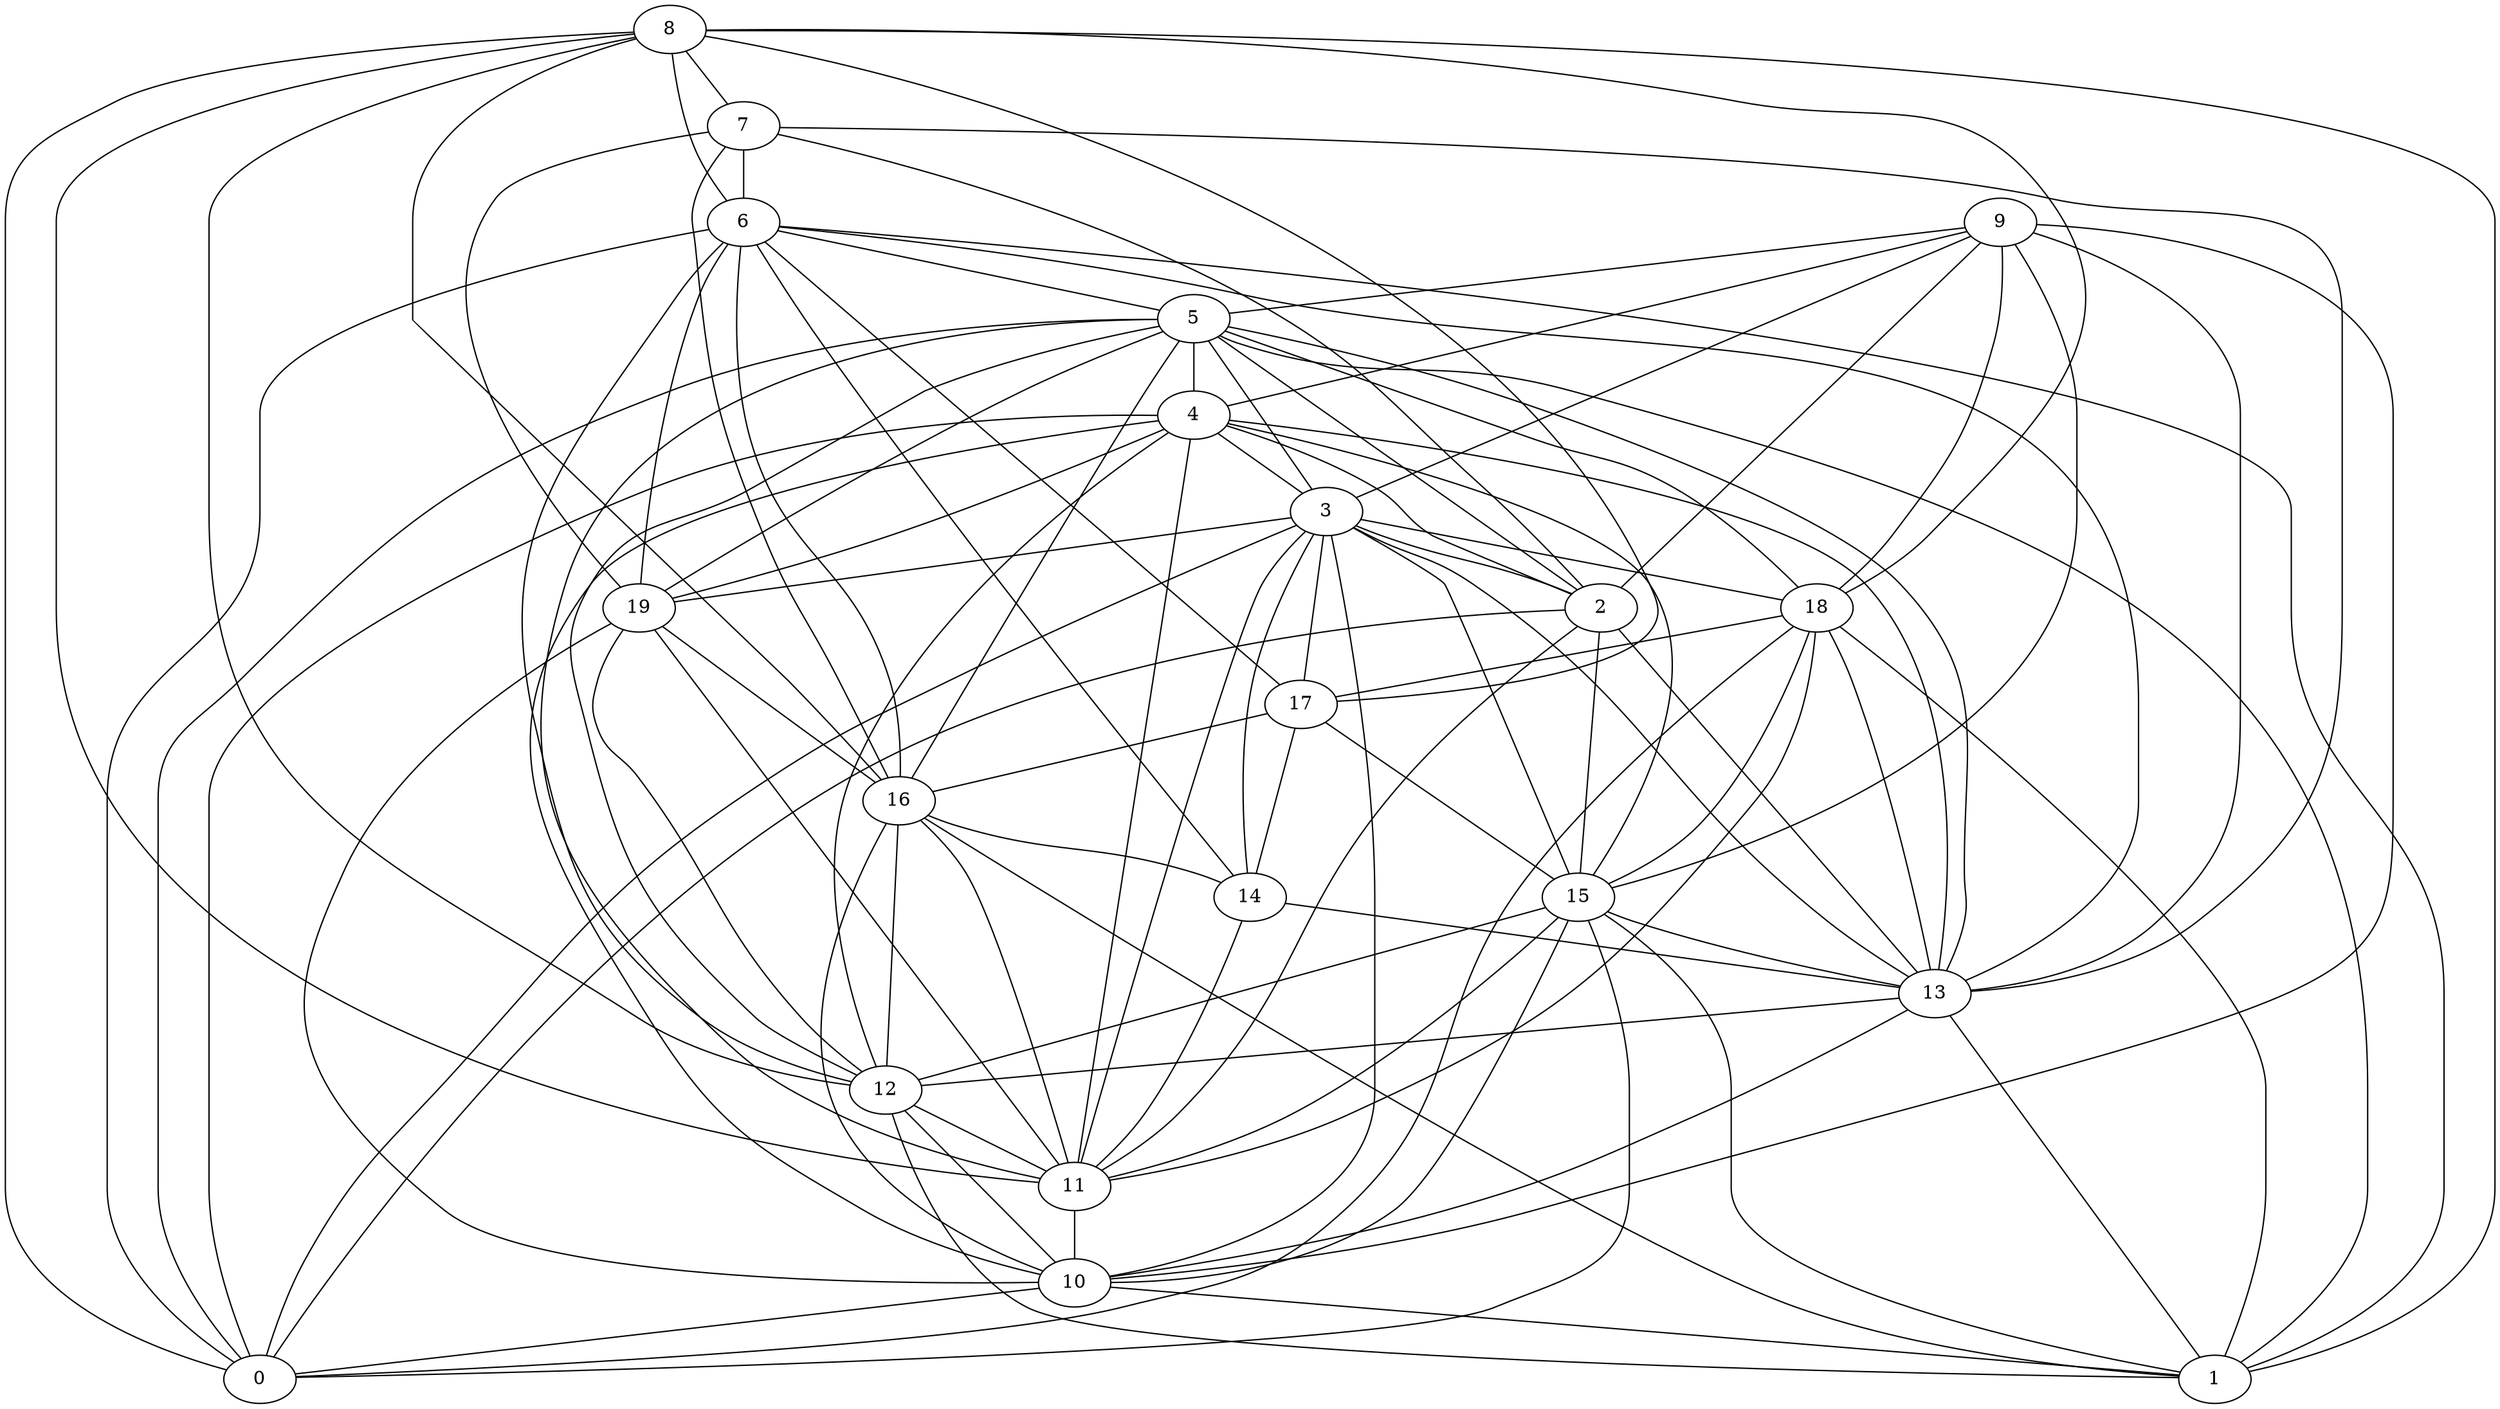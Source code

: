 digraph GG_graph {

subgraph G_graph {
edge [color = black]
"6" -> "12" [dir = none]
"6" -> "0" [dir = none]
"6" -> "1" [dir = none]
"6" -> "17" [dir = none]
"19" -> "12" [dir = none]
"19" -> "11" [dir = none]
"10" -> "0" [dir = none]
"9" -> "13" [dir = none]
"9" -> "15" [dir = none]
"14" -> "11" [dir = none]
"8" -> "0" [dir = none]
"8" -> "16" [dir = none]
"8" -> "12" [dir = none]
"8" -> "11" [dir = none]
"8" -> "18" [dir = none]
"4" -> "13" [dir = none]
"4" -> "3" [dir = none]
"4" -> "12" [dir = none]
"16" -> "11" [dir = none]
"16" -> "14" [dir = none]
"3" -> "11" [dir = none]
"3" -> "18" [dir = none]
"3" -> "19" [dir = none]
"3" -> "2" [dir = none]
"3" -> "10" [dir = none]
"3" -> "0" [dir = none]
"5" -> "11" [dir = none]
"5" -> "4" [dir = none]
"18" -> "17" [dir = none]
"18" -> "1" [dir = none]
"18" -> "13" [dir = none]
"2" -> "15" [dir = none]
"2" -> "0" [dir = none]
"2" -> "13" [dir = none]
"15" -> "12" [dir = none]
"13" -> "12" [dir = none]
"7" -> "6" [dir = none]
"7" -> "2" [dir = none]
"12" -> "10" [dir = none]
"11" -> "10" [dir = none]
"12" -> "1" [dir = none]
"9" -> "5" [dir = none]
"18" -> "15" [dir = none]
"9" -> "18" [dir = none]
"17" -> "16" [dir = none]
"4" -> "10" [dir = none]
"6" -> "19" [dir = none]
"14" -> "13" [dir = none]
"8" -> "7" [dir = none]
"5" -> "2" [dir = none]
"8" -> "6" [dir = none]
"18" -> "0" [dir = none]
"16" -> "10" [dir = none]
"18" -> "11" [dir = none]
"7" -> "13" [dir = none]
"12" -> "11" [dir = none]
"5" -> "1" [dir = none]
"13" -> "1" [dir = none]
"5" -> "16" [dir = none]
"17" -> "15" [dir = none]
"4" -> "2" [dir = none]
"19" -> "16" [dir = none]
"5" -> "13" [dir = none]
"10" -> "1" [dir = none]
"6" -> "16" [dir = none]
"4" -> "11" [dir = none]
"9" -> "10" [dir = none]
"16" -> "1" [dir = none]
"3" -> "15" [dir = none]
"5" -> "18" [dir = none]
"6" -> "13" [dir = none]
"5" -> "0" [dir = none]
"15" -> "1" [dir = none]
"5" -> "19" [dir = none]
"7" -> "16" [dir = none]
"3" -> "14" [dir = none]
"13" -> "10" [dir = none]
"4" -> "0" [dir = none]
"15" -> "10" [dir = none]
"4" -> "19" [dir = none]
"6" -> "5" [dir = none]
"9" -> "3" [dir = none]
"15" -> "0" [dir = none]
"8" -> "17" [dir = none]
"9" -> "4" [dir = none]
"16" -> "12" [dir = none]
"15" -> "11" [dir = none]
"17" -> "14" [dir = none]
"5" -> "3" [dir = none]
"9" -> "2" [dir = none]
"5" -> "12" [dir = none]
"4" -> "15" [dir = none]
"8" -> "1" [dir = none]
"3" -> "13" [dir = none]
"15" -> "13" [dir = none]
"2" -> "11" [dir = none]
"6" -> "14" [dir = none]
"3" -> "17" [dir = none]
"7" -> "19" [dir = none]
"19" -> "10" [dir = none]
}

}
